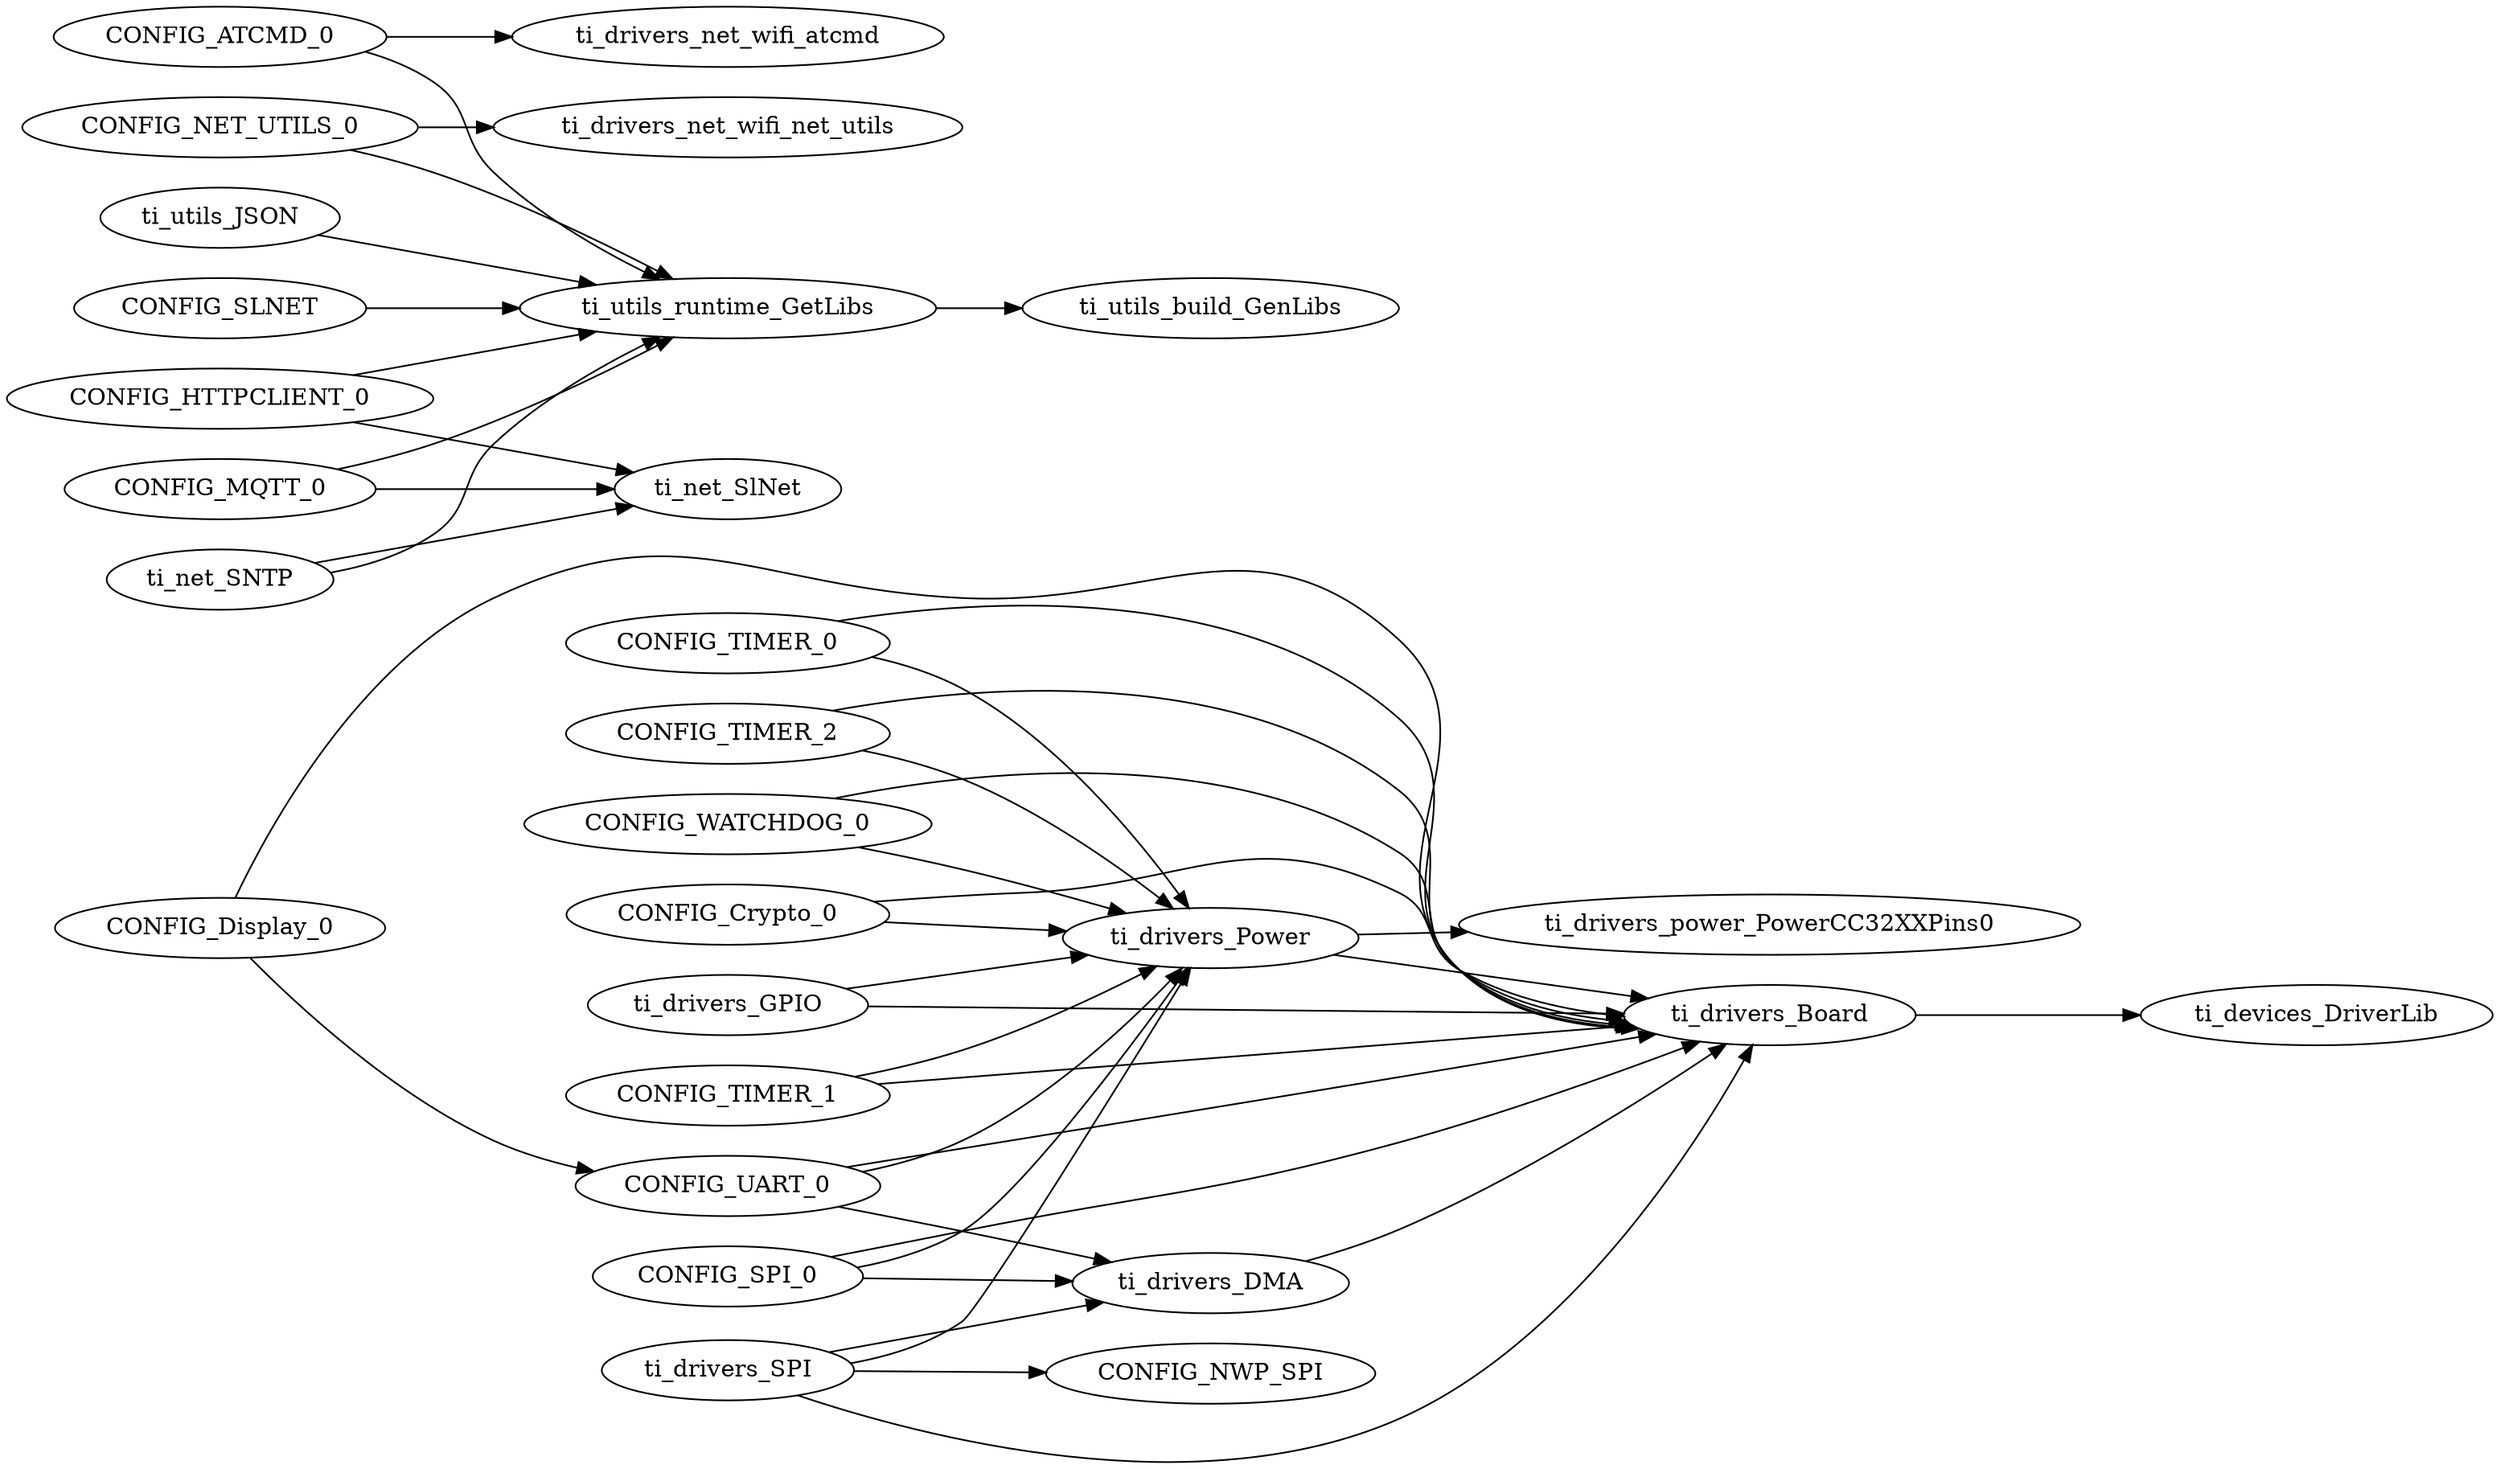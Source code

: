 digraph Model
{
    graph[rankdir=LR]

    // mod.$name=/ti/devices/DriverLib

    // mod.$name=/ti/display/Display
    CONFIG_Display_0 -> ti_drivers_Board
    CONFIG_Display_0 -> CONFIG_UART_0

    // mod.$name=/ti/drivers/Board
    ti_drivers_Board -> ti_devices_DriverLib

    // mod.$name=/ti/drivers/Crypto
    CONFIG_Crypto_0 -> ti_drivers_Power
    CONFIG_Crypto_0 -> ti_drivers_Board

    // mod.$name=/ti/drivers/DMA
    ti_drivers_DMA -> ti_drivers_Board

    // mod.$name=/ti/drivers/GPIO
    ti_drivers_GPIO -> ti_drivers_Power
    ti_drivers_GPIO -> ti_drivers_Board

    // mod.$name=/ti/drivers/Power
    ti_drivers_Power -> ti_drivers_Board
    ti_drivers_Power -> ti_drivers_power_PowerCC32XXPins0

    // mod.$name=/ti/drivers/RTOS

    // mod.$name=/ti/drivers/SPI
    ti_drivers_SPI -> ti_drivers_DMA
    ti_drivers_SPI -> ti_drivers_Power
    ti_drivers_SPI -> ti_drivers_Board
    ti_drivers_SPI -> CONFIG_NWP_SPI
    CONFIG_SPI_0 -> ti_drivers_DMA
    CONFIG_SPI_0 -> ti_drivers_Power
    CONFIG_SPI_0 -> ti_drivers_Board

    // mod.$name=/ti/drivers/Timer
    CONFIG_TIMER_0 -> ti_drivers_Power
    CONFIG_TIMER_0 -> ti_drivers_Board
    CONFIG_TIMER_1 -> ti_drivers_Power
    CONFIG_TIMER_1 -> ti_drivers_Board
    CONFIG_TIMER_2 -> ti_drivers_Power
    CONFIG_TIMER_2 -> ti_drivers_Board

    // mod.$name=/ti/drivers/UART
    CONFIG_UART_0 -> ti_drivers_DMA
    CONFIG_UART_0 -> ti_drivers_Power
    CONFIG_UART_0 -> ti_drivers_Board

    // mod.$name=/ti/drivers/Watchdog
    CONFIG_WATCHDOG_0 -> ti_drivers_Power
    CONFIG_WATCHDOG_0 -> ti_drivers_Board

    // mod.$name=/ti/drivers/net/wifi/SimpleLinkWifi

    // mod.$name=/ti/drivers/net/wifi/atcmd
    CONFIG_ATCMD_0 -> ti_drivers_net_wifi_atcmd
    CONFIG_ATCMD_0 -> ti_utils_runtime_GetLibs

    // mod.$name=/ti/drivers/net/wifi/net_utils
    CONFIG_NET_UTILS_0 -> ti_drivers_net_wifi_net_utils
    CONFIG_NET_UTILS_0 -> ti_utils_runtime_GetLibs

    // mod.$name=/ti/drivers/power/PowerCC32XXPins

    // mod.$name=/ti/drivers/spi/SPICC32XXNWP

    // mod.$name=/ti/net/HTTPClient
    CONFIG_HTTPCLIENT_0 -> ti_net_SlNet
    CONFIG_HTTPCLIENT_0 -> ti_utils_runtime_GetLibs

    // mod.$name=/ti/net/MQTT
    CONFIG_MQTT_0 -> ti_net_SlNet
    CONFIG_MQTT_0 -> ti_utils_runtime_GetLibs

    // mod.$name=/ti/net/SNTP
    ti_net_SNTP -> ti_net_SlNet
    ti_net_SNTP -> ti_utils_runtime_GetLibs

    // mod.$name=/ti/net/SlNet
    CONFIG_SLNET -> ti_utils_runtime_GetLibs

    // mod.$name=/ti/utils/JSON
    ti_utils_JSON -> ti_utils_runtime_GetLibs

    // mod.$name=/ti/utils/build/GenLibs

    // mod.$name=/ti/utils/runtime/GetLibs
    ti_utils_runtime_GetLibs -> ti_utils_build_GenLibs
}
